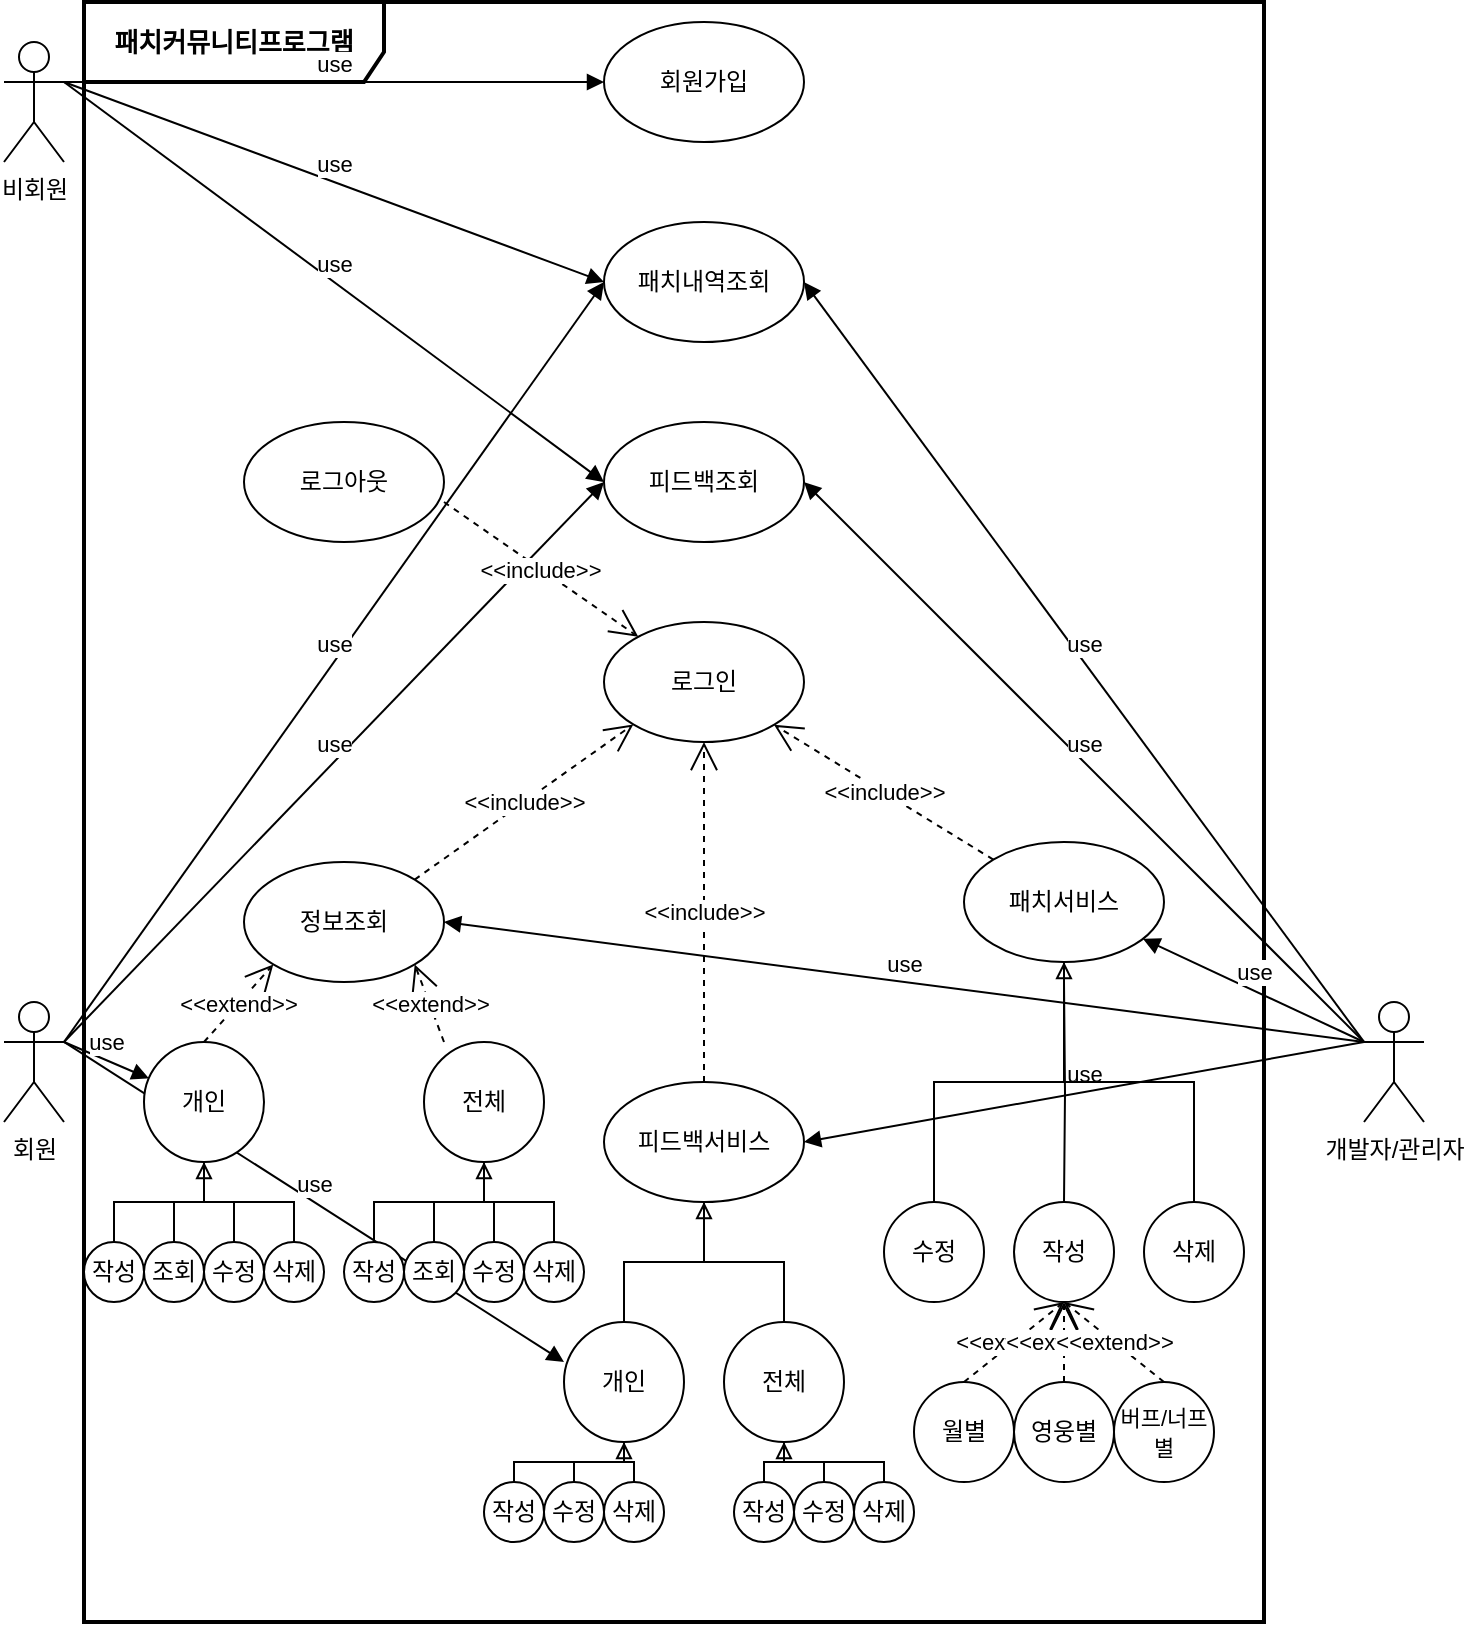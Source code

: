 <mxfile version="27.0.9">
  <diagram id="UCc8aFWK9N3qZ4mUiixD" name="패치커뮤니티프로그램Usecase">
    <mxGraphModel dx="987" dy="833" grid="1" gridSize="10" guides="1" tooltips="1" connect="1" arrows="1" fold="1" page="1" pageScale="1" pageWidth="827" pageHeight="1169" math="0" shadow="0">
      <root>
        <mxCell id="0" />
        <mxCell id="1" parent="0" />
        <mxCell id="Ww5S3KVbp-khiv0_vOsi-1" value="&lt;font style=&quot;font-size: 13px;&quot;&gt;&lt;b&gt;패치커뮤니티프로그램&lt;/b&gt;&lt;/font&gt;" style="shape=umlFrame;whiteSpace=wrap;html=1;pointerEvents=0;width=150;height=40;strokeWidth=2;" parent="1" vertex="1">
          <mxGeometry x="90" y="70" width="590" height="810" as="geometry" />
        </mxCell>
        <mxCell id="Ww5S3KVbp-khiv0_vOsi-2" value="비회원" style="shape=umlActor;verticalLabelPosition=bottom;verticalAlign=top;html=1;" parent="1" vertex="1">
          <mxGeometry x="50" y="90" width="30" height="60" as="geometry" />
        </mxCell>
        <mxCell id="Ww5S3KVbp-khiv0_vOsi-3" value="회원" style="shape=umlActor;verticalLabelPosition=bottom;verticalAlign=top;html=1;" parent="1" vertex="1">
          <mxGeometry x="50" y="570" width="30" height="60" as="geometry" />
        </mxCell>
        <mxCell id="Ww5S3KVbp-khiv0_vOsi-4" value="개발자/관리자" style="shape=umlActor;verticalLabelPosition=bottom;verticalAlign=top;html=1;" parent="1" vertex="1">
          <mxGeometry x="730" y="570" width="30" height="60" as="geometry" />
        </mxCell>
        <mxCell id="Ww5S3KVbp-khiv0_vOsi-9" value="회원가입" style="ellipse;whiteSpace=wrap;html=1;" parent="1" vertex="1">
          <mxGeometry x="350" y="80" width="100" height="60" as="geometry" />
        </mxCell>
        <mxCell id="Ww5S3KVbp-khiv0_vOsi-10" value="패치내역조회" style="ellipse;whiteSpace=wrap;html=1;" parent="1" vertex="1">
          <mxGeometry x="350" y="180" width="100" height="60" as="geometry" />
        </mxCell>
        <mxCell id="Ww5S3KVbp-khiv0_vOsi-11" value="로그인&lt;span style=&quot;color: rgba(0, 0, 0, 0); font-family: monospace; font-size: 0px; text-align: start; text-wrap-mode: nowrap;&quot;&gt;%3CmxGraphModel%3E%3Croot%3E%3CmxCell%20id%3D%220%22%2F%3E%3CmxCell%20id%3D%221%22%20parent%3D%220%22%2F%3E%3CmxCell%20id%3D%222%22%20value%3D%22%22%20style%3D%22ellipse%3BwhiteSpace%3Dwrap%3Bhtml%3D1%3B%22%20vertex%3D%221%22%20parent%3D%221%22%3E%3CmxGeometry%20x%3D%22350%22%20y%3D%2280%22%20width%3D%22100%22%20height%3D%2260%22%20as%3D%22geometry%22%2F%3E%3C%2FmxCell%3E%3C%2Froot%3E%3C%2FmxGraphModel%3E&lt;/span&gt;" style="ellipse;whiteSpace=wrap;html=1;" parent="1" vertex="1">
          <mxGeometry x="350" y="380" width="100" height="60" as="geometry" />
        </mxCell>
        <mxCell id="Ww5S3KVbp-khiv0_vOsi-12" value="피드백조회" style="ellipse;whiteSpace=wrap;html=1;" parent="1" vertex="1">
          <mxGeometry x="350" y="280" width="100" height="60" as="geometry" />
        </mxCell>
        <mxCell id="Ww5S3KVbp-khiv0_vOsi-13" value="패치서비스" style="ellipse;whiteSpace=wrap;html=1;" parent="1" vertex="1">
          <mxGeometry x="530" y="490" width="100" height="60" as="geometry" />
        </mxCell>
        <mxCell id="Ww5S3KVbp-khiv0_vOsi-14" value="피드백서비스" style="ellipse;whiteSpace=wrap;html=1;" parent="1" vertex="1">
          <mxGeometry x="350" y="610" width="100" height="60" as="geometry" />
        </mxCell>
        <mxCell id="Ww5S3KVbp-khiv0_vOsi-15" value="정보조회" style="ellipse;whiteSpace=wrap;html=1;" parent="1" vertex="1">
          <mxGeometry x="170" y="500" width="100" height="60" as="geometry" />
        </mxCell>
        <mxCell id="Ww5S3KVbp-khiv0_vOsi-16" value="로그아웃" style="ellipse;whiteSpace=wrap;html=1;" parent="1" vertex="1">
          <mxGeometry x="170" y="280" width="100" height="60" as="geometry" />
        </mxCell>
        <mxCell id="Ww5S3KVbp-khiv0_vOsi-17" value="use" style="html=1;verticalAlign=bottom;endArrow=block;curved=0;rounded=0;exitX=1;exitY=0.333;exitDx=0;exitDy=0;exitPerimeter=0;entryX=0;entryY=0.5;entryDx=0;entryDy=0;" parent="1" source="Ww5S3KVbp-khiv0_vOsi-2" target="Ww5S3KVbp-khiv0_vOsi-9" edge="1">
          <mxGeometry width="80" relative="1" as="geometry">
            <mxPoint x="150" y="130" as="sourcePoint" />
            <mxPoint x="230" y="130" as="targetPoint" />
          </mxGeometry>
        </mxCell>
        <mxCell id="Ww5S3KVbp-khiv0_vOsi-19" value="use" style="html=1;verticalAlign=bottom;endArrow=block;curved=0;rounded=0;exitX=0;exitY=0.333;exitDx=0;exitDy=0;exitPerimeter=0;entryX=1;entryY=0.5;entryDx=0;entryDy=0;" parent="1" source="Ww5S3KVbp-khiv0_vOsi-4" target="Ww5S3KVbp-khiv0_vOsi-10" edge="1">
          <mxGeometry width="80" relative="1" as="geometry">
            <mxPoint x="760" y="200" as="sourcePoint" />
            <mxPoint x="1030" y="170" as="targetPoint" />
          </mxGeometry>
        </mxCell>
        <mxCell id="Ww5S3KVbp-khiv0_vOsi-20" value="use" style="html=1;verticalAlign=bottom;endArrow=block;curved=0;rounded=0;exitX=1;exitY=0.333;exitDx=0;exitDy=0;exitPerimeter=0;entryX=0;entryY=0.5;entryDx=0;entryDy=0;" parent="1" source="Ww5S3KVbp-khiv0_vOsi-3" target="Ww5S3KVbp-khiv0_vOsi-10" edge="1">
          <mxGeometry width="80" relative="1" as="geometry">
            <mxPoint x="950" y="230" as="sourcePoint" />
            <mxPoint x="1220" y="200" as="targetPoint" />
          </mxGeometry>
        </mxCell>
        <mxCell id="Ww5S3KVbp-khiv0_vOsi-23" value="use" style="html=1;verticalAlign=bottom;endArrow=block;curved=0;rounded=0;exitX=0;exitY=0.333;exitDx=0;exitDy=0;exitPerimeter=0;entryX=1;entryY=0.5;entryDx=0;entryDy=0;" parent="1" source="Ww5S3KVbp-khiv0_vOsi-4" target="Ww5S3KVbp-khiv0_vOsi-12" edge="1">
          <mxGeometry width="80" relative="1" as="geometry">
            <mxPoint x="1030" y="240" as="sourcePoint" />
            <mxPoint x="1300" y="210" as="targetPoint" />
          </mxGeometry>
        </mxCell>
        <mxCell id="Ww5S3KVbp-khiv0_vOsi-24" value="use" style="html=1;verticalAlign=bottom;endArrow=block;curved=0;rounded=0;entryX=0;entryY=0.5;entryDx=0;entryDy=0;exitX=1;exitY=0.333;exitDx=0;exitDy=0;exitPerimeter=0;" parent="1" source="Ww5S3KVbp-khiv0_vOsi-3" target="Ww5S3KVbp-khiv0_vOsi-12" edge="1">
          <mxGeometry width="80" relative="1" as="geometry">
            <mxPoint x="90" y="590" as="sourcePoint" />
            <mxPoint x="1050" y="390" as="targetPoint" />
          </mxGeometry>
        </mxCell>
        <mxCell id="Ww5S3KVbp-khiv0_vOsi-25" value="use" style="html=1;verticalAlign=bottom;endArrow=block;curved=0;rounded=0;exitX=1;exitY=0.333;exitDx=0;exitDy=0;exitPerimeter=0;entryX=0;entryY=0.333;entryDx=0;entryDy=0;entryPerimeter=0;" parent="1" source="Ww5S3KVbp-khiv0_vOsi-3" target="GIFugs4Ymc_uoPocatBy-30" edge="1">
          <mxGeometry width="80" relative="1" as="geometry">
            <mxPoint x="780" y="440" as="sourcePoint" />
            <mxPoint x="1050" y="410" as="targetPoint" />
          </mxGeometry>
        </mxCell>
        <mxCell id="Ww5S3KVbp-khiv0_vOsi-26" value="&amp;lt;&amp;lt;include&amp;gt;&amp;gt;" style="endArrow=open;endSize=12;dashed=1;html=1;rounded=0;exitX=1;exitY=0.667;exitDx=0;exitDy=0;exitPerimeter=0;" parent="1" source="Ww5S3KVbp-khiv0_vOsi-16" target="Ww5S3KVbp-khiv0_vOsi-11" edge="1">
          <mxGeometry width="160" relative="1" as="geometry">
            <mxPoint x="650" y="440" as="sourcePoint" />
            <mxPoint x="810" y="440" as="targetPoint" />
          </mxGeometry>
        </mxCell>
        <mxCell id="Ww5S3KVbp-khiv0_vOsi-28" value="&amp;lt;&amp;lt;include&amp;gt;&amp;gt;" style="endArrow=open;endSize=12;dashed=1;html=1;rounded=0;exitX=0.5;exitY=0;exitDx=0;exitDy=0;entryX=0.5;entryY=1;entryDx=0;entryDy=0;" parent="1" source="Ww5S3KVbp-khiv0_vOsi-14" target="Ww5S3KVbp-khiv0_vOsi-11" edge="1">
          <mxGeometry width="160" relative="1" as="geometry">
            <mxPoint x="660" y="320" as="sourcePoint" />
            <mxPoint x="757" y="387" as="targetPoint" />
          </mxGeometry>
        </mxCell>
        <mxCell id="Ww5S3KVbp-khiv0_vOsi-29" value="&amp;lt;&amp;lt;include&amp;gt;&amp;gt;" style="endArrow=open;endSize=12;dashed=1;html=1;rounded=0;exitX=0;exitY=0;exitDx=0;exitDy=0;" parent="1" source="Ww5S3KVbp-khiv0_vOsi-13" target="Ww5S3KVbp-khiv0_vOsi-11" edge="1">
          <mxGeometry width="160" relative="1" as="geometry">
            <mxPoint x="730" y="390" as="sourcePoint" />
            <mxPoint x="827" y="457" as="targetPoint" />
          </mxGeometry>
        </mxCell>
        <mxCell id="Ww5S3KVbp-khiv0_vOsi-30" value="&amp;lt;&amp;lt;include&amp;gt;&amp;gt;" style="endArrow=open;endSize=12;dashed=1;html=1;rounded=0;exitX=1;exitY=0;exitDx=0;exitDy=0;entryX=0;entryY=1;entryDx=0;entryDy=0;" parent="1" source="Ww5S3KVbp-khiv0_vOsi-15" target="Ww5S3KVbp-khiv0_vOsi-11" edge="1">
          <mxGeometry width="160" relative="1" as="geometry">
            <mxPoint x="770" y="400" as="sourcePoint" />
            <mxPoint x="867" y="467" as="targetPoint" />
          </mxGeometry>
        </mxCell>
        <mxCell id="Ww5S3KVbp-khiv0_vOsi-31" value="use" style="html=1;verticalAlign=bottom;endArrow=block;curved=0;rounded=0;" parent="1" target="Ww5S3KVbp-khiv0_vOsi-13" edge="1">
          <mxGeometry width="80" relative="1" as="geometry">
            <mxPoint x="730" y="590" as="sourcePoint" />
            <mxPoint x="650" y="540" as="targetPoint" />
          </mxGeometry>
        </mxCell>
        <mxCell id="Ww5S3KVbp-khiv0_vOsi-33" value="use" style="html=1;verticalAlign=bottom;endArrow=block;curved=0;rounded=0;entryX=1;entryY=0.5;entryDx=0;entryDy=0;" parent="1" target="Ww5S3KVbp-khiv0_vOsi-14" edge="1">
          <mxGeometry width="80" relative="1" as="geometry">
            <mxPoint x="730" y="590" as="sourcePoint" />
            <mxPoint x="770" y="590" as="targetPoint" />
          </mxGeometry>
        </mxCell>
        <mxCell id="Ww5S3KVbp-khiv0_vOsi-35" value="작성" style="ellipse;whiteSpace=wrap;html=1;" parent="1" vertex="1">
          <mxGeometry x="290" y="810" width="30" height="30" as="geometry" />
        </mxCell>
        <mxCell id="Ww5S3KVbp-khiv0_vOsi-37" value="수정" style="ellipse;whiteSpace=wrap;html=1;" parent="1" vertex="1">
          <mxGeometry x="320" y="810" width="30" height="30" as="geometry" />
        </mxCell>
        <mxCell id="Ww5S3KVbp-khiv0_vOsi-38" value="삭제" style="ellipse;whiteSpace=wrap;html=1;" parent="1" vertex="1">
          <mxGeometry x="350" y="810" width="30" height="30" as="geometry" />
        </mxCell>
        <mxCell id="Ww5S3KVbp-khiv0_vOsi-45" value="작성" style="ellipse;whiteSpace=wrap;html=1;" parent="1" vertex="1">
          <mxGeometry x="555" y="670" width="50" height="50" as="geometry" />
        </mxCell>
        <mxCell id="Ww5S3KVbp-khiv0_vOsi-46" value="삭제" style="ellipse;whiteSpace=wrap;html=1;" parent="1" vertex="1">
          <mxGeometry x="620" y="670" width="50" height="50" as="geometry" />
        </mxCell>
        <mxCell id="Ww5S3KVbp-khiv0_vOsi-47" value="수정" style="ellipse;whiteSpace=wrap;html=1;" parent="1" vertex="1">
          <mxGeometry x="490" y="670" width="50" height="50" as="geometry" />
        </mxCell>
        <mxCell id="Ww5S3KVbp-khiv0_vOsi-48" value="조회" style="ellipse;whiteSpace=wrap;html=1;" parent="1" vertex="1">
          <mxGeometry x="120" y="690" width="30" height="30" as="geometry" />
        </mxCell>
        <mxCell id="Ww5S3KVbp-khiv0_vOsi-49" value="수정" style="ellipse;whiteSpace=wrap;html=1;" parent="1" vertex="1">
          <mxGeometry x="150" y="690" width="30" height="30" as="geometry" />
        </mxCell>
        <mxCell id="Ww5S3KVbp-khiv0_vOsi-50" value="작성" style="ellipse;whiteSpace=wrap;html=1;" parent="1" vertex="1">
          <mxGeometry x="90" y="690" width="30" height="30" as="geometry" />
        </mxCell>
        <mxCell id="Ww5S3KVbp-khiv0_vOsi-54" value="" style="html=1;verticalAlign=bottom;endArrow=block;rounded=0;exitX=0.5;exitY=0;exitDx=0;exitDy=0;entryX=0.5;entryY=1;entryDx=0;entryDy=0;edgeStyle=orthogonalEdgeStyle;endFill=0;" parent="1" source="Ww5S3KVbp-khiv0_vOsi-47" target="Ww5S3KVbp-khiv0_vOsi-13" edge="1">
          <mxGeometry width="80" relative="1" as="geometry">
            <mxPoint x="1260" y="470" as="sourcePoint" />
            <mxPoint x="1325" y="430" as="targetPoint" />
          </mxGeometry>
        </mxCell>
        <mxCell id="Ww5S3KVbp-khiv0_vOsi-55" value="" style="html=1;verticalAlign=bottom;endArrow=none;rounded=0;strokeColor=default;edgeStyle=orthogonalEdgeStyle;startFill=0;entryX=0.5;entryY=0;entryDx=0;entryDy=0;" parent="1" target="Ww5S3KVbp-khiv0_vOsi-45" edge="1">
          <mxGeometry width="80" relative="1" as="geometry">
            <mxPoint x="580" y="560" as="sourcePoint" />
            <mxPoint x="1155" y="550" as="targetPoint" />
          </mxGeometry>
        </mxCell>
        <mxCell id="Ww5S3KVbp-khiv0_vOsi-56" value="" style="html=1;verticalAlign=bottom;endArrow=none;rounded=0;strokeColor=default;edgeStyle=orthogonalEdgeStyle;startFill=0;exitX=0.5;exitY=0;exitDx=0;exitDy=0;entryX=0.5;entryY=1;entryDx=0;entryDy=0;" parent="1" source="Ww5S3KVbp-khiv0_vOsi-46" target="Ww5S3KVbp-khiv0_vOsi-13" edge="1">
          <mxGeometry width="80" relative="1" as="geometry">
            <mxPoint x="1150" y="470" as="sourcePoint" />
            <mxPoint x="1170" y="440" as="targetPoint" />
          </mxGeometry>
        </mxCell>
        <mxCell id="Ww5S3KVbp-khiv0_vOsi-57" value="삭제" style="ellipse;whiteSpace=wrap;html=1;" parent="1" vertex="1">
          <mxGeometry x="180" y="690" width="30" height="30" as="geometry" />
        </mxCell>
        <mxCell id="Ww5S3KVbp-khiv0_vOsi-61" value="&amp;lt;&amp;lt;extend&amp;gt;&amp;gt;" style="endArrow=open;endSize=12;dashed=1;html=1;rounded=0;exitX=0.5;exitY=0;exitDx=0;exitDy=0;entryX=0.5;entryY=1;entryDx=0;entryDy=0;" parent="1" source="Ww5S3KVbp-khiv0_vOsi-62" target="Ww5S3KVbp-khiv0_vOsi-45" edge="1">
          <mxGeometry width="160" relative="1" as="geometry">
            <mxPoint x="650" y="640" as="sourcePoint" />
            <mxPoint x="810" y="640" as="targetPoint" />
          </mxGeometry>
        </mxCell>
        <mxCell id="Ww5S3KVbp-khiv0_vOsi-62" value="월별" style="ellipse;whiteSpace=wrap;html=1;" parent="1" vertex="1">
          <mxGeometry x="505" y="760" width="50" height="50" as="geometry" />
        </mxCell>
        <mxCell id="Ww5S3KVbp-khiv0_vOsi-63" value="영웅별" style="ellipse;whiteSpace=wrap;html=1;" parent="1" vertex="1">
          <mxGeometry x="555" y="760" width="50" height="50" as="geometry" />
        </mxCell>
        <mxCell id="Ww5S3KVbp-khiv0_vOsi-64" value="&amp;lt;&amp;lt;extend&amp;gt;&amp;gt;" style="endArrow=open;endSize=12;dashed=1;html=1;rounded=0;exitX=0.5;exitY=0;exitDx=0;exitDy=0;entryX=0.5;entryY=1;entryDx=0;entryDy=0;" parent="1" source="Ww5S3KVbp-khiv0_vOsi-63" target="Ww5S3KVbp-khiv0_vOsi-45" edge="1">
          <mxGeometry width="160" relative="1" as="geometry">
            <mxPoint x="690" y="770" as="sourcePoint" />
            <mxPoint x="725" y="730" as="targetPoint" />
          </mxGeometry>
        </mxCell>
        <mxCell id="Ww5S3KVbp-khiv0_vOsi-67" value="&lt;font style=&quot;font-size: 11px;&quot;&gt;버프/너프별&lt;/font&gt;" style="ellipse;whiteSpace=wrap;html=1;" parent="1" vertex="1">
          <mxGeometry x="605" y="760" width="50" height="50" as="geometry" />
        </mxCell>
        <mxCell id="Ww5S3KVbp-khiv0_vOsi-68" value="&amp;lt;&amp;lt;extend&amp;gt;&amp;gt;" style="endArrow=open;endSize=12;dashed=1;html=1;rounded=0;exitX=0.5;exitY=0;exitDx=0;exitDy=0;entryX=0.5;entryY=1;entryDx=0;entryDy=0;" parent="1" source="Ww5S3KVbp-khiv0_vOsi-67" target="Ww5S3KVbp-khiv0_vOsi-45" edge="1">
          <mxGeometry width="160" relative="1" as="geometry">
            <mxPoint x="790" y="770" as="sourcePoint" />
            <mxPoint x="840" y="730" as="targetPoint" />
          </mxGeometry>
        </mxCell>
        <mxCell id="GIFugs4Ymc_uoPocatBy-1" value="use" style="html=1;verticalAlign=bottom;endArrow=block;curved=0;rounded=0;exitX=1;exitY=0.333;exitDx=0;exitDy=0;exitPerimeter=0;entryX=0;entryY=0.5;entryDx=0;entryDy=0;" parent="1" source="Ww5S3KVbp-khiv0_vOsi-2" target="Ww5S3KVbp-khiv0_vOsi-10" edge="1">
          <mxGeometry width="80" relative="1" as="geometry">
            <mxPoint x="100" y="230" as="sourcePoint" />
            <mxPoint x="370" y="230" as="targetPoint" />
          </mxGeometry>
        </mxCell>
        <mxCell id="GIFugs4Ymc_uoPocatBy-2" value="use" style="html=1;verticalAlign=bottom;endArrow=block;curved=0;rounded=0;exitX=1;exitY=0.333;exitDx=0;exitDy=0;exitPerimeter=0;" parent="1" source="Ww5S3KVbp-khiv0_vOsi-2" edge="1">
          <mxGeometry width="80" relative="1" as="geometry">
            <mxPoint x="190" y="160" as="sourcePoint" />
            <mxPoint x="350" y="310" as="targetPoint" />
          </mxGeometry>
        </mxCell>
        <mxCell id="GIFugs4Ymc_uoPocatBy-3" value="개인" style="ellipse;whiteSpace=wrap;html=1;" parent="1" vertex="1">
          <mxGeometry x="120" y="590" width="60" height="60" as="geometry" />
        </mxCell>
        <mxCell id="GIFugs4Ymc_uoPocatBy-5" value="전체" style="ellipse;whiteSpace=wrap;html=1;" parent="1" vertex="1">
          <mxGeometry x="260" y="590" width="60" height="60" as="geometry" />
        </mxCell>
        <mxCell id="GIFugs4Ymc_uoPocatBy-7" value="&amp;lt;&amp;lt;extend&amp;gt;&amp;gt;" style="endArrow=open;endSize=12;dashed=1;html=1;rounded=0;exitX=0.5;exitY=0;exitDx=0;exitDy=0;entryX=0;entryY=1;entryDx=0;entryDy=0;" parent="1" source="GIFugs4Ymc_uoPocatBy-3" target="Ww5S3KVbp-khiv0_vOsi-15" edge="1">
          <mxGeometry width="160" relative="1" as="geometry">
            <mxPoint x="380" y="550" as="sourcePoint" />
            <mxPoint x="430" y="510" as="targetPoint" />
          </mxGeometry>
        </mxCell>
        <mxCell id="GIFugs4Ymc_uoPocatBy-8" value="&amp;lt;&amp;lt;extend&amp;gt;&amp;gt;" style="endArrow=open;endSize=12;dashed=1;html=1;rounded=0;entryX=1;entryY=1;entryDx=0;entryDy=0;" parent="1" target="Ww5S3KVbp-khiv0_vOsi-15" edge="1">
          <mxGeometry width="160" relative="1" as="geometry">
            <mxPoint x="270" y="590" as="sourcePoint" />
            <mxPoint x="560" y="530" as="targetPoint" />
          </mxGeometry>
        </mxCell>
        <mxCell id="GIFugs4Ymc_uoPocatBy-9" value="use" style="html=1;verticalAlign=bottom;endArrow=block;curved=0;rounded=0;" parent="1" target="GIFugs4Ymc_uoPocatBy-3" edge="1">
          <mxGeometry width="80" relative="1" as="geometry">
            <mxPoint x="80" y="590" as="sourcePoint" />
            <mxPoint x="440" y="570" as="targetPoint" />
          </mxGeometry>
        </mxCell>
        <mxCell id="GIFugs4Ymc_uoPocatBy-10" value="use" style="html=1;verticalAlign=bottom;endArrow=block;curved=0;rounded=0;exitX=0;exitY=0.333;exitDx=0;exitDy=0;exitPerimeter=0;entryX=1;entryY=0.5;entryDx=0;entryDy=0;" parent="1" source="Ww5S3KVbp-khiv0_vOsi-4" target="Ww5S3KVbp-khiv0_vOsi-15" edge="1">
          <mxGeometry width="80" relative="1" as="geometry">
            <mxPoint x="1000" y="890" as="sourcePoint" />
            <mxPoint x="720" y="510" as="targetPoint" />
          </mxGeometry>
        </mxCell>
        <mxCell id="GIFugs4Ymc_uoPocatBy-11" value="" style="html=1;verticalAlign=bottom;endArrow=block;rounded=0;exitX=0.5;exitY=0;exitDx=0;exitDy=0;entryX=0.5;entryY=1;entryDx=0;entryDy=0;edgeStyle=orthogonalEdgeStyle;endFill=0;" parent="1" source="Ww5S3KVbp-khiv0_vOsi-50" target="GIFugs4Ymc_uoPocatBy-3" edge="1">
          <mxGeometry width="80" relative="1" as="geometry">
            <mxPoint x="420" y="780" as="sourcePoint" />
            <mxPoint x="485" y="680" as="targetPoint" />
          </mxGeometry>
        </mxCell>
        <mxCell id="GIFugs4Ymc_uoPocatBy-13" value="" style="html=1;verticalAlign=bottom;endArrow=none;rounded=0;exitX=0.5;exitY=1;exitDx=0;exitDy=0;strokeColor=default;edgeStyle=orthogonalEdgeStyle;startFill=0;" parent="1" source="GIFugs4Ymc_uoPocatBy-3" target="Ww5S3KVbp-khiv0_vOsi-48" edge="1">
          <mxGeometry width="80" relative="1" as="geometry">
            <mxPoint x="210" y="830" as="sourcePoint" />
            <mxPoint x="210" y="730" as="targetPoint" />
          </mxGeometry>
        </mxCell>
        <mxCell id="GIFugs4Ymc_uoPocatBy-14" value="" style="html=1;verticalAlign=bottom;endArrow=none;rounded=0;exitX=0.5;exitY=0;exitDx=0;exitDy=0;strokeColor=default;edgeStyle=orthogonalEdgeStyle;startFill=0;entryX=0.5;entryY=1;entryDx=0;entryDy=0;" parent="1" source="Ww5S3KVbp-khiv0_vOsi-57" target="GIFugs4Ymc_uoPocatBy-3" edge="1">
          <mxGeometry width="80" relative="1" as="geometry">
            <mxPoint x="230" y="830" as="sourcePoint" />
            <mxPoint x="230" y="730" as="targetPoint" />
          </mxGeometry>
        </mxCell>
        <mxCell id="GIFugs4Ymc_uoPocatBy-15" value="" style="html=1;verticalAlign=bottom;endArrow=none;rounded=0;exitX=0.5;exitY=0;exitDx=0;exitDy=0;strokeColor=default;edgeStyle=orthogonalEdgeStyle;startFill=0;entryX=0.5;entryY=1;entryDx=0;entryDy=0;" parent="1" source="Ww5S3KVbp-khiv0_vOsi-49" target="GIFugs4Ymc_uoPocatBy-3" edge="1">
          <mxGeometry width="80" relative="1" as="geometry">
            <mxPoint x="230" y="830" as="sourcePoint" />
            <mxPoint x="230" y="730" as="targetPoint" />
          </mxGeometry>
        </mxCell>
        <mxCell id="GIFugs4Ymc_uoPocatBy-21" value="작성" style="ellipse;whiteSpace=wrap;html=1;" parent="1" vertex="1">
          <mxGeometry x="220" y="690" width="30" height="30" as="geometry" />
        </mxCell>
        <mxCell id="GIFugs4Ymc_uoPocatBy-22" value="조회" style="ellipse;whiteSpace=wrap;html=1;" parent="1" vertex="1">
          <mxGeometry x="250" y="690" width="30" height="30" as="geometry" />
        </mxCell>
        <mxCell id="GIFugs4Ymc_uoPocatBy-23" value="수정" style="ellipse;whiteSpace=wrap;html=1;" parent="1" vertex="1">
          <mxGeometry x="280" y="690" width="30" height="30" as="geometry" />
        </mxCell>
        <mxCell id="GIFugs4Ymc_uoPocatBy-24" value="삭제" style="ellipse;whiteSpace=wrap;html=1;" parent="1" vertex="1">
          <mxGeometry x="310" y="690" width="30" height="30" as="geometry" />
        </mxCell>
        <mxCell id="GIFugs4Ymc_uoPocatBy-25" value="" style="html=1;verticalAlign=bottom;endArrow=block;rounded=0;exitX=0.5;exitY=0;exitDx=0;exitDy=0;entryX=0.5;entryY=1;entryDx=0;entryDy=0;edgeStyle=orthogonalEdgeStyle;endFill=0;" parent="1" source="GIFugs4Ymc_uoPocatBy-21" target="GIFugs4Ymc_uoPocatBy-5" edge="1">
          <mxGeometry width="80" relative="1" as="geometry">
            <mxPoint x="410" y="675" as="sourcePoint" />
            <mxPoint x="445" y="650" as="targetPoint" />
          </mxGeometry>
        </mxCell>
        <mxCell id="GIFugs4Ymc_uoPocatBy-26" value="" style="html=1;verticalAlign=bottom;endArrow=none;rounded=0;exitX=0.5;exitY=1;exitDx=0;exitDy=0;strokeColor=default;edgeStyle=orthogonalEdgeStyle;startFill=0;entryX=0.5;entryY=0;entryDx=0;entryDy=0;" parent="1" source="GIFugs4Ymc_uoPocatBy-5" target="GIFugs4Ymc_uoPocatBy-22" edge="1">
          <mxGeometry width="80" relative="1" as="geometry">
            <mxPoint x="535" y="680" as="sourcePoint" />
            <mxPoint x="530" y="705" as="targetPoint" />
          </mxGeometry>
        </mxCell>
        <mxCell id="GIFugs4Ymc_uoPocatBy-27" value="" style="html=1;verticalAlign=bottom;endArrow=none;rounded=0;exitX=0.5;exitY=1;exitDx=0;exitDy=0;strokeColor=default;edgeStyle=orthogonalEdgeStyle;startFill=0;entryX=0.5;entryY=0;entryDx=0;entryDy=0;" parent="1" source="GIFugs4Ymc_uoPocatBy-5" target="GIFugs4Ymc_uoPocatBy-23" edge="1">
          <mxGeometry width="80" relative="1" as="geometry">
            <mxPoint x="275" y="750" as="sourcePoint" />
            <mxPoint x="270" y="775" as="targetPoint" />
          </mxGeometry>
        </mxCell>
        <mxCell id="GIFugs4Ymc_uoPocatBy-28" value="" style="html=1;verticalAlign=bottom;endArrow=none;rounded=0;exitX=0.5;exitY=1;exitDx=0;exitDy=0;strokeColor=default;edgeStyle=orthogonalEdgeStyle;startFill=0;entryX=0.5;entryY=0;entryDx=0;entryDy=0;" parent="1" source="GIFugs4Ymc_uoPocatBy-5" target="GIFugs4Ymc_uoPocatBy-24" edge="1">
          <mxGeometry width="80" relative="1" as="geometry">
            <mxPoint x="275" y="770" as="sourcePoint" />
            <mxPoint x="270" y="795" as="targetPoint" />
          </mxGeometry>
        </mxCell>
        <mxCell id="GIFugs4Ymc_uoPocatBy-30" value="개인" style="ellipse;whiteSpace=wrap;html=1;" parent="1" vertex="1">
          <mxGeometry x="330" y="730" width="60" height="60" as="geometry" />
        </mxCell>
        <mxCell id="GIFugs4Ymc_uoPocatBy-31" value="전체" style="ellipse;whiteSpace=wrap;html=1;" parent="1" vertex="1">
          <mxGeometry x="410" y="730" width="60" height="60" as="geometry" />
        </mxCell>
        <mxCell id="GIFugs4Ymc_uoPocatBy-35" value="작성" style="ellipse;whiteSpace=wrap;html=1;" parent="1" vertex="1">
          <mxGeometry x="415" y="810" width="30" height="30" as="geometry" />
        </mxCell>
        <mxCell id="GIFugs4Ymc_uoPocatBy-36" value="수정" style="ellipse;whiteSpace=wrap;html=1;" parent="1" vertex="1">
          <mxGeometry x="445" y="810" width="30" height="30" as="geometry" />
        </mxCell>
        <mxCell id="GIFugs4Ymc_uoPocatBy-37" value="삭제" style="ellipse;whiteSpace=wrap;html=1;" parent="1" vertex="1">
          <mxGeometry x="475" y="810" width="30" height="30" as="geometry" />
        </mxCell>
        <mxCell id="GIFugs4Ymc_uoPocatBy-39" value="" style="html=1;verticalAlign=bottom;endArrow=block;rounded=0;exitX=0.5;exitY=0;exitDx=0;exitDy=0;entryX=0.5;entryY=1;entryDx=0;entryDy=0;edgeStyle=orthogonalEdgeStyle;endFill=0;" parent="1" source="Ww5S3KVbp-khiv0_vOsi-35" target="GIFugs4Ymc_uoPocatBy-30" edge="1">
          <mxGeometry width="80" relative="1" as="geometry">
            <mxPoint x="330" y="860" as="sourcePoint" />
            <mxPoint x="375" y="820" as="targetPoint" />
          </mxGeometry>
        </mxCell>
        <mxCell id="GIFugs4Ymc_uoPocatBy-40" value="" style="html=1;verticalAlign=bottom;endArrow=block;rounded=0;entryX=0.5;entryY=1;entryDx=0;entryDy=0;edgeStyle=orthogonalEdgeStyle;endFill=0;exitX=0.5;exitY=0;exitDx=0;exitDy=0;" parent="1" source="GIFugs4Ymc_uoPocatBy-35" target="GIFugs4Ymc_uoPocatBy-31" edge="1">
          <mxGeometry width="80" relative="1" as="geometry">
            <mxPoint x="400" y="900" as="sourcePoint" />
            <mxPoint x="445" y="860" as="targetPoint" />
          </mxGeometry>
        </mxCell>
        <mxCell id="GIFugs4Ymc_uoPocatBy-41" value="" style="html=1;verticalAlign=bottom;endArrow=none;rounded=0;exitX=0.5;exitY=1;exitDx=0;exitDy=0;strokeColor=default;edgeStyle=orthogonalEdgeStyle;startFill=0;entryX=0.5;entryY=0;entryDx=0;entryDy=0;" parent="1" source="GIFugs4Ymc_uoPocatBy-30" target="Ww5S3KVbp-khiv0_vOsi-37" edge="1">
          <mxGeometry width="80" relative="1" as="geometry">
            <mxPoint x="405" y="830" as="sourcePoint" />
            <mxPoint x="390" y="870" as="targetPoint" />
          </mxGeometry>
        </mxCell>
        <mxCell id="GIFugs4Ymc_uoPocatBy-42" value="" style="html=1;verticalAlign=bottom;endArrow=none;rounded=0;strokeColor=default;edgeStyle=orthogonalEdgeStyle;startFill=0;entryX=0.5;entryY=0;entryDx=0;entryDy=0;" parent="1" source="GIFugs4Ymc_uoPocatBy-30" target="Ww5S3KVbp-khiv0_vOsi-38" edge="1">
          <mxGeometry width="80" relative="1" as="geometry">
            <mxPoint x="360" y="790" as="sourcePoint" />
            <mxPoint x="400" y="910" as="targetPoint" />
          </mxGeometry>
        </mxCell>
        <mxCell id="GIFugs4Ymc_uoPocatBy-43" value="" style="html=1;verticalAlign=bottom;endArrow=none;rounded=0;exitX=0.5;exitY=1;exitDx=0;exitDy=0;strokeColor=default;edgeStyle=orthogonalEdgeStyle;startFill=0;" parent="1" source="GIFugs4Ymc_uoPocatBy-31" target="GIFugs4Ymc_uoPocatBy-36" edge="1">
          <mxGeometry width="80" relative="1" as="geometry">
            <mxPoint x="475" y="920" as="sourcePoint" />
            <mxPoint x="460" y="960" as="targetPoint" />
          </mxGeometry>
        </mxCell>
        <mxCell id="GIFugs4Ymc_uoPocatBy-44" value="" style="html=1;verticalAlign=bottom;endArrow=none;rounded=0;exitX=0.5;exitY=1;exitDx=0;exitDy=0;strokeColor=default;edgeStyle=orthogonalEdgeStyle;startFill=0;entryX=0.5;entryY=0;entryDx=0;entryDy=0;" parent="1" source="GIFugs4Ymc_uoPocatBy-31" target="GIFugs4Ymc_uoPocatBy-37" edge="1">
          <mxGeometry width="80" relative="1" as="geometry">
            <mxPoint x="535" y="900" as="sourcePoint" />
            <mxPoint x="520" y="940" as="targetPoint" />
          </mxGeometry>
        </mxCell>
        <mxCell id="38mVoeldN0a4bCIE8IQQ-1" value="" style="html=1;verticalAlign=bottom;endArrow=block;rounded=0;exitX=0.5;exitY=0;exitDx=0;exitDy=0;entryX=0.5;entryY=1;entryDx=0;entryDy=0;edgeStyle=orthogonalEdgeStyle;endFill=0;" edge="1" parent="1" source="GIFugs4Ymc_uoPocatBy-30" target="Ww5S3KVbp-khiv0_vOsi-14">
          <mxGeometry width="80" relative="1" as="geometry">
            <mxPoint x="420" y="810" as="sourcePoint" />
            <mxPoint x="485" y="690" as="targetPoint" />
          </mxGeometry>
        </mxCell>
        <mxCell id="38mVoeldN0a4bCIE8IQQ-2" value="" style="html=1;verticalAlign=bottom;endArrow=none;rounded=0;strokeColor=default;edgeStyle=orthogonalEdgeStyle;startFill=0;exitX=0.5;exitY=0;exitDx=0;exitDy=0;entryX=0.5;entryY=1;entryDx=0;entryDy=0;" edge="1" parent="1" source="GIFugs4Ymc_uoPocatBy-31" target="Ww5S3KVbp-khiv0_vOsi-14">
          <mxGeometry width="80" relative="1" as="geometry">
            <mxPoint x="645" y="790" as="sourcePoint" />
            <mxPoint x="580" y="670" as="targetPoint" />
          </mxGeometry>
        </mxCell>
      </root>
    </mxGraphModel>
  </diagram>
</mxfile>
